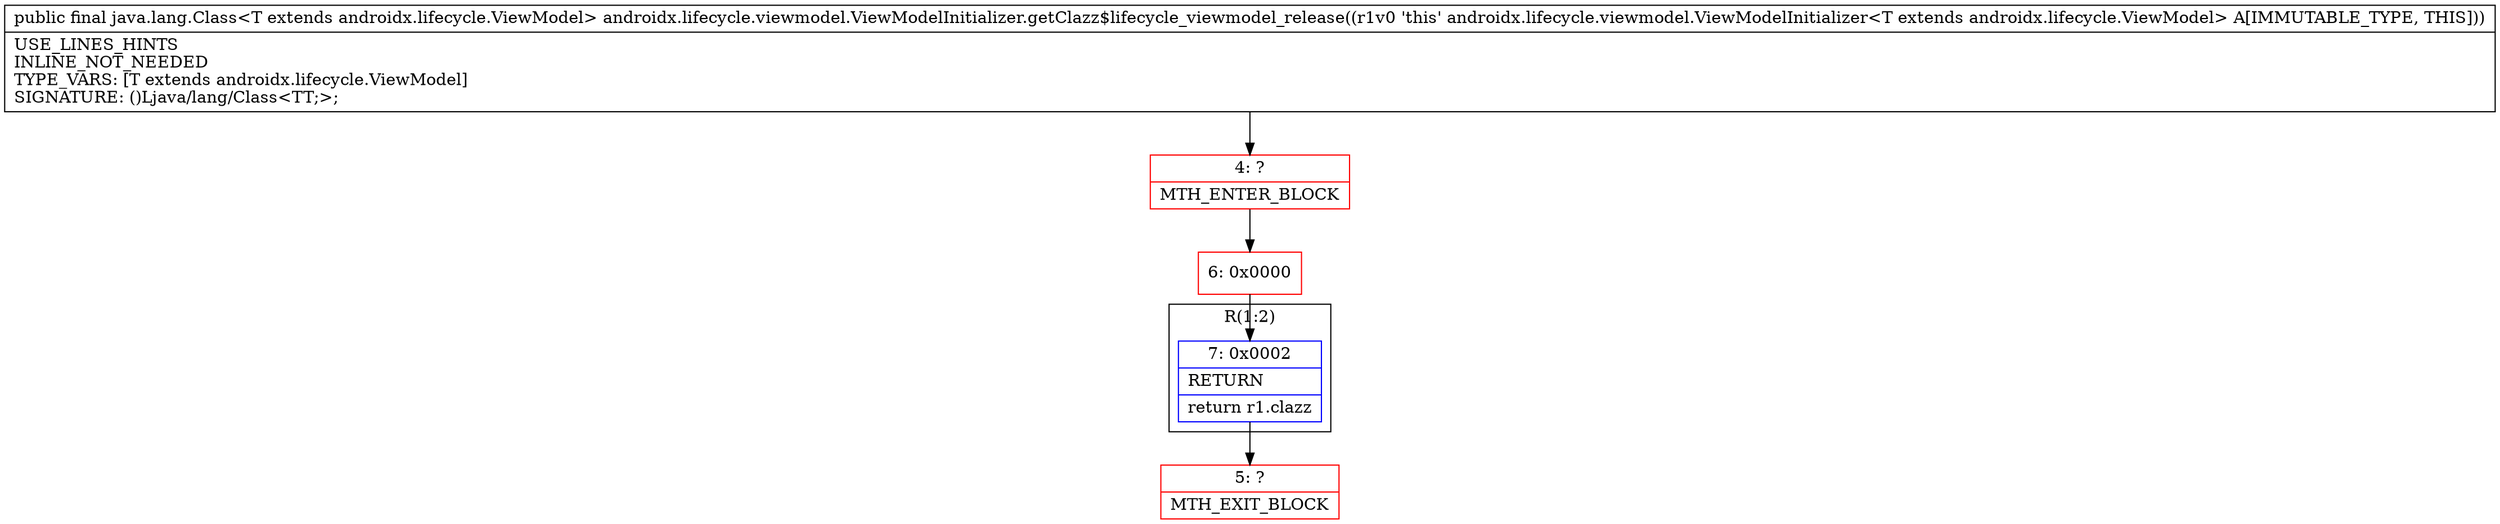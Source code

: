 digraph "CFG forandroidx.lifecycle.viewmodel.ViewModelInitializer.getClazz$lifecycle_viewmodel_release()Ljava\/lang\/Class;" {
subgraph cluster_Region_1869263139 {
label = "R(1:2)";
node [shape=record,color=blue];
Node_7 [shape=record,label="{7\:\ 0x0002|RETURN\l|return r1.clazz\l}"];
}
Node_4 [shape=record,color=red,label="{4\:\ ?|MTH_ENTER_BLOCK\l}"];
Node_6 [shape=record,color=red,label="{6\:\ 0x0000}"];
Node_5 [shape=record,color=red,label="{5\:\ ?|MTH_EXIT_BLOCK\l}"];
MethodNode[shape=record,label="{public final java.lang.Class\<T extends androidx.lifecycle.ViewModel\> androidx.lifecycle.viewmodel.ViewModelInitializer.getClazz$lifecycle_viewmodel_release((r1v0 'this' androidx.lifecycle.viewmodel.ViewModelInitializer\<T extends androidx.lifecycle.ViewModel\> A[IMMUTABLE_TYPE, THIS]))  | USE_LINES_HINTS\lINLINE_NOT_NEEDED\lTYPE_VARS: [T extends androidx.lifecycle.ViewModel]\lSIGNATURE: ()Ljava\/lang\/Class\<TT;\>;\l}"];
MethodNode -> Node_4;Node_7 -> Node_5;
Node_4 -> Node_6;
Node_6 -> Node_7;
}

